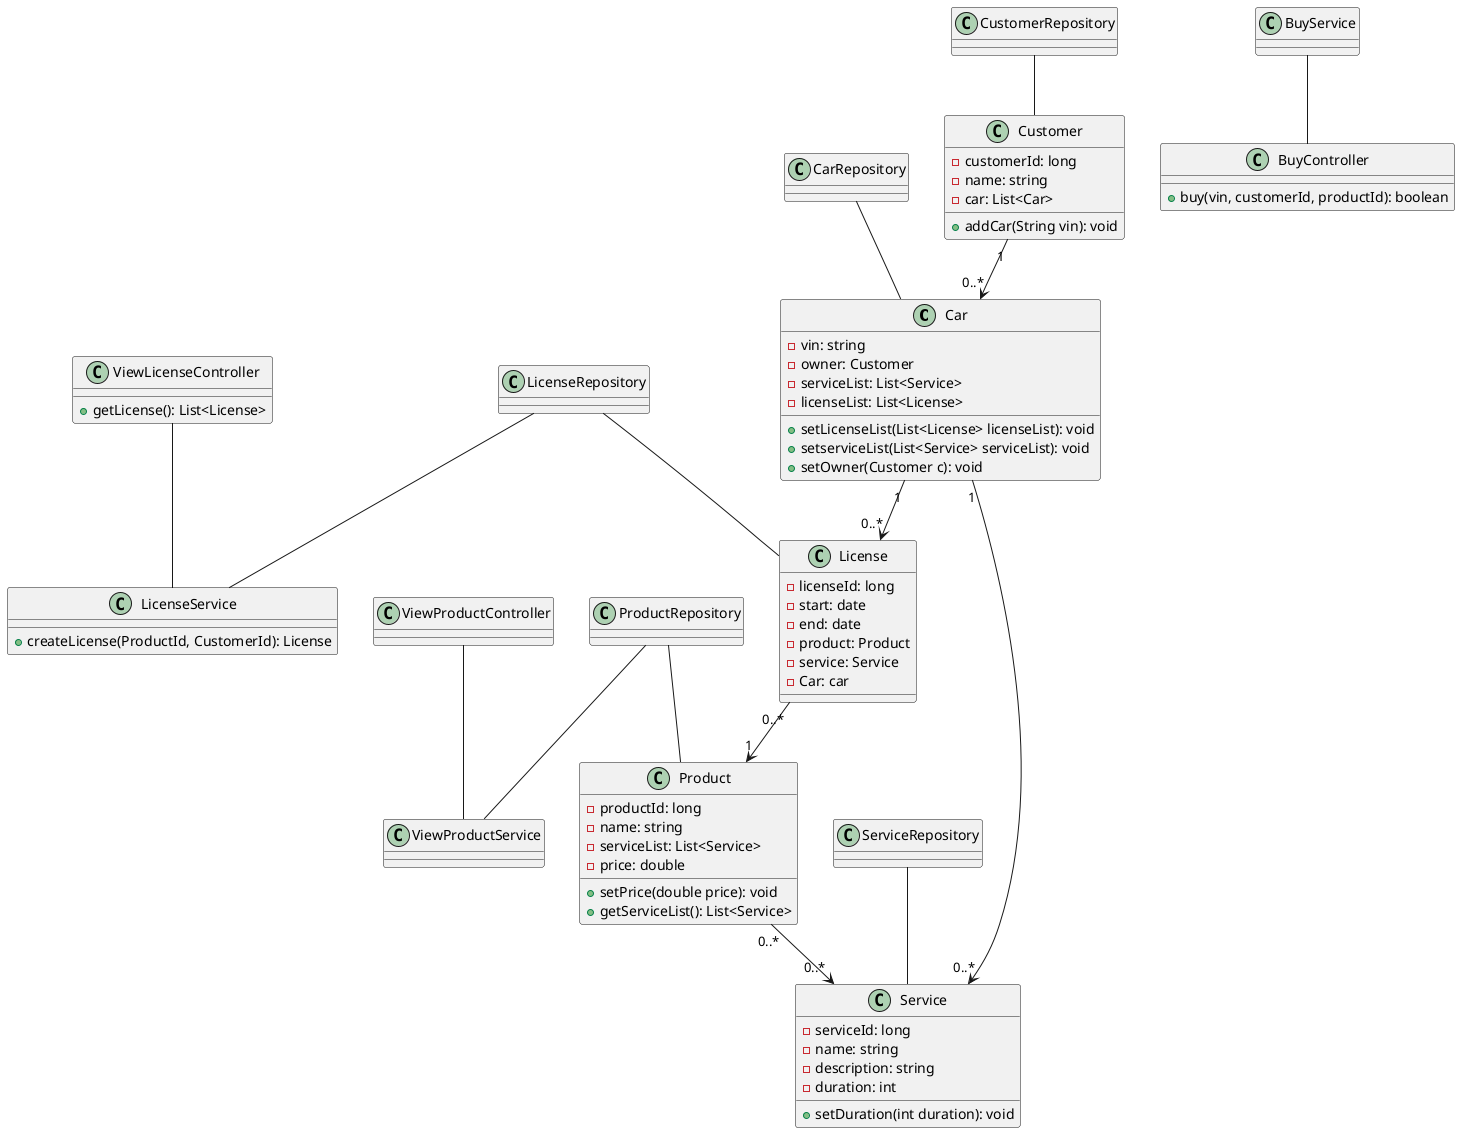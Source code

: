 @startuml
class Car {
    - vin: string
    - owner: Customer
    - serviceList: List<Service>
    - licenseList: List<License>

    + setLicenseList(List<License> licenseList): void
    + setserviceList(List<Service> serviceList): void
    + setOwner(Customer c): void

}

class CarRepository{


}

class Customer {
    - customerId: long
    - name: string
    - car: List<Car>

    + addCar(String vin): void


}

class CustomerRepository{


}



class Product {
    - productId: long
    - name: string
    - serviceList: List<Service>
    - price: double

    + setPrice(double price): void
    + getServiceList(): List<Service>

}

class ProductRepository{


}

class Service {
    - serviceId: long
    - name: string
    - description: string
    - duration: int

    + setDuration(int duration): void
}

class ServiceRepository{


}

class License {
    - licenseId: long
    - start: date
    - end: date
    - product: Product
    - service: Service
    - Car: car

   '+ extendLicense(license: License, duration: int): void

}

class LicenseRepository{


}

class ViewLicenseController {


    + getLicense(): List<License>

}

class BuyController {

    + buy(vin, customerId, productId): boolean

}

class ViewProductController {


}

class LicenseService{

    + createLicense(ProductId, CustomerId): License

}

class BuyService {


}

class ViewProductService {


}







LicenseRepository-- License
ViewLicenseController -- LicenseService
LicenseRepository -- LicenseService
ProductRepository -- Product
ProductRepository -- ViewProductService
ViewProductController -- ViewProductService
BuyService -- BuyController
CarRepository -- Car
CustomerRepository -- Customer
ServiceRepository -- Service
Customer "1" --> "0..*" Car
Car "1" --> "0..*" License
Car "1" --> "0..*" Service
License "0..*"--> "1"Product
Product "0..*" --> "0..*" Service

@enduml



